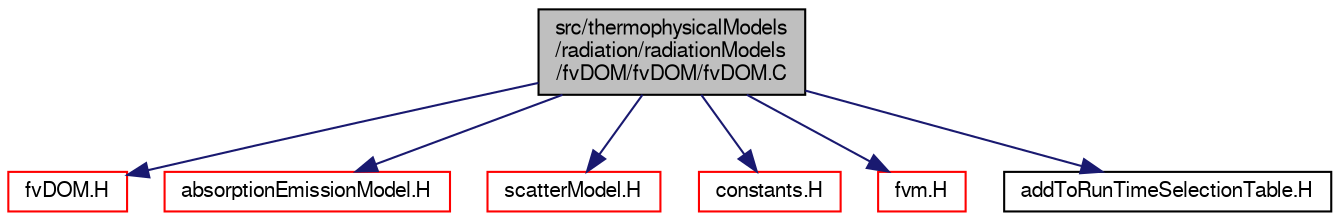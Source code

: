 digraph "src/thermophysicalModels/radiation/radiationModels/fvDOM/fvDOM/fvDOM.C"
{
  bgcolor="transparent";
  edge [fontname="FreeSans",fontsize="10",labelfontname="FreeSans",labelfontsize="10"];
  node [fontname="FreeSans",fontsize="10",shape=record];
  Node1 [label="src/thermophysicalModels\l/radiation/radiationModels\l/fvDOM/fvDOM/fvDOM.C",height=0.2,width=0.4,color="black", fillcolor="grey75", style="filled" fontcolor="black"];
  Node1 -> Node2 [color="midnightblue",fontsize="10",style="solid",fontname="FreeSans"];
  Node2 [label="fvDOM.H",height=0.2,width=0.4,color="red",URL="$a09642.html"];
  Node1 -> Node3 [color="midnightblue",fontsize="10",style="solid",fontname="FreeSans"];
  Node3 [label="absorptionEmissionModel.H",height=0.2,width=0.4,color="red",URL="$a09658.html"];
  Node1 -> Node4 [color="midnightblue",fontsize="10",style="solid",fontname="FreeSans"];
  Node4 [label="scatterModel.H",height=0.2,width=0.4,color="red",URL="$a09677.html"];
  Node1 -> Node5 [color="midnightblue",fontsize="10",style="solid",fontname="FreeSans"];
  Node5 [label="constants.H",height=0.2,width=0.4,color="red",URL="$a07695.html"];
  Node1 -> Node6 [color="midnightblue",fontsize="10",style="solid",fontname="FreeSans"];
  Node6 [label="fvm.H",height=0.2,width=0.4,color="red",URL="$a05279.html"];
  Node1 -> Node7 [color="midnightblue",fontsize="10",style="solid",fontname="FreeSans"];
  Node7 [label="addToRunTimeSelectionTable.H",height=0.2,width=0.4,color="black",URL="$a07378.html",tooltip="Macros for easy insertion into run-time selection tables. "];
}
